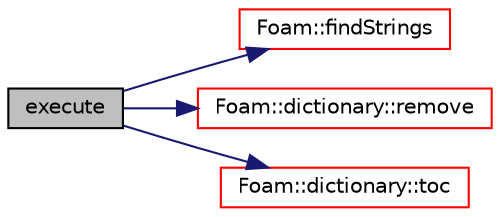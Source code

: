 digraph "execute"
{
  bgcolor="transparent";
  edge [fontname="Helvetica",fontsize="10",labelfontname="Helvetica",labelfontsize="10"];
  node [fontname="Helvetica",fontsize="10",shape=record];
  rankdir="LR";
  Node2 [label="execute",height=0.2,width=0.4,color="black", fillcolor="grey75", style="filled", fontcolor="black"];
  Node2 -> Node3 [color="midnightblue",fontsize="10",style="solid",fontname="Helvetica"];
  Node3 [label="Foam::findStrings",height=0.2,width=0.4,color="red",URL="$a21851.html#a24d78dbd0055269ca2a05f27a1edebff",tooltip="Return true if string matches one of the regular expressions. "];
  Node2 -> Node54 [color="midnightblue",fontsize="10",style="solid",fontname="Helvetica"];
  Node54 [label="Foam::dictionary::remove",height=0.2,width=0.4,color="red",URL="$a27129.html#aa376b367f7f3c648100361392fe85942",tooltip="Remove an entry specified by keyword. "];
  Node2 -> Node60 [color="midnightblue",fontsize="10",style="solid",fontname="Helvetica"];
  Node60 [label="Foam::dictionary::toc",height=0.2,width=0.4,color="red",URL="$a27129.html#adcaf1538d9b6dbeb843d6832814de549",tooltip="Return the table of contents. "];
}

